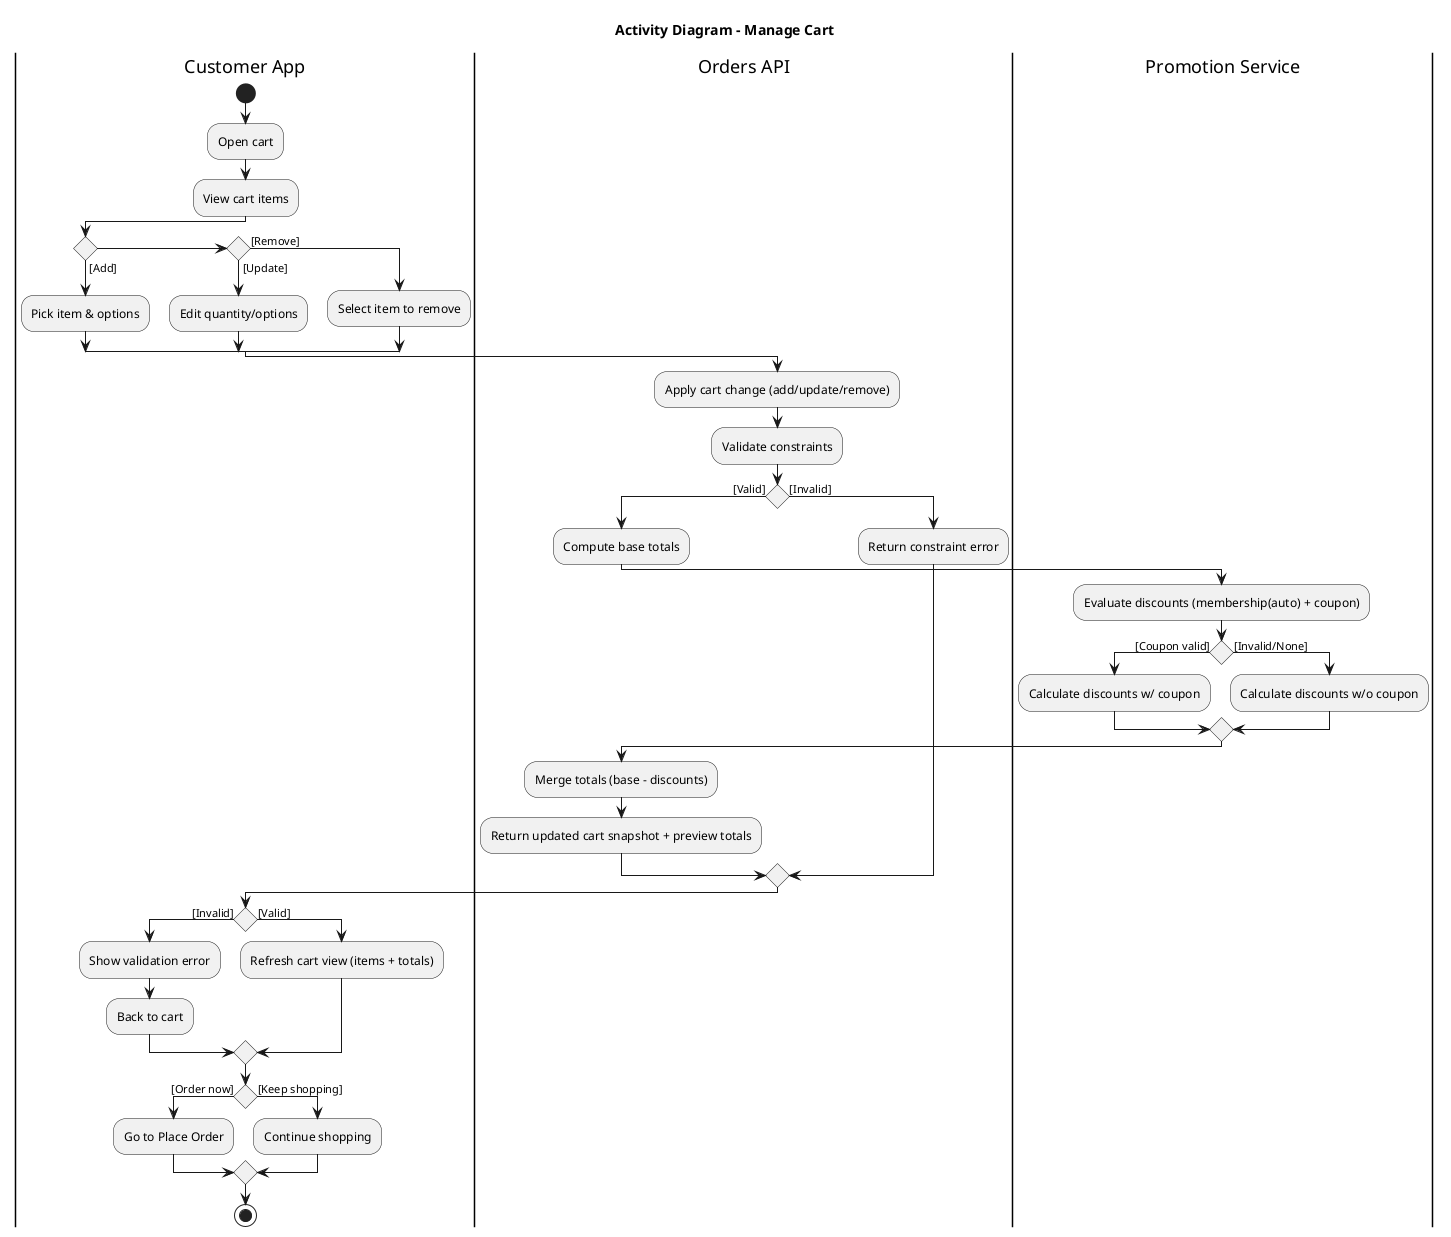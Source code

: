 @startuml Activity_Manage_Cart
title Activity Diagram - Manage Cart

|Customer App|
start
:Open cart;
:View cart items;

if () then ([Add])
  :Pick item & options;
elseif () then ([Update])
  :Edit quantity/options;
else ([Remove])
  :Select item to remove;
endif

|Orders API|
:Apply cart change (add/update/remove);
:Validate constraints;
if () then ([Valid])
  :Compute base totals;
  |Promotion Service|
  :Evaluate discounts (membership(auto) + coupon);
  if () then ([Coupon valid])
    :Calculate discounts w/ coupon;
  else ([Invalid/None])
    :Calculate discounts w/o coupon;
  endif
  |Orders API|
  :Merge totals (base - discounts);
  :Return updated cart snapshot + preview totals;
else ([Invalid])
  :Return constraint error;
endif

|Customer App|
if () then ([Invalid])
  :Show validation error;
  :Back to cart;
else ([Valid])
  :Refresh cart view (items + totals);
endif

if () then ([Order now])
  :Go to Place Order;
else ([Keep shopping])
  :Continue shopping;
endif
stop
@enduml
